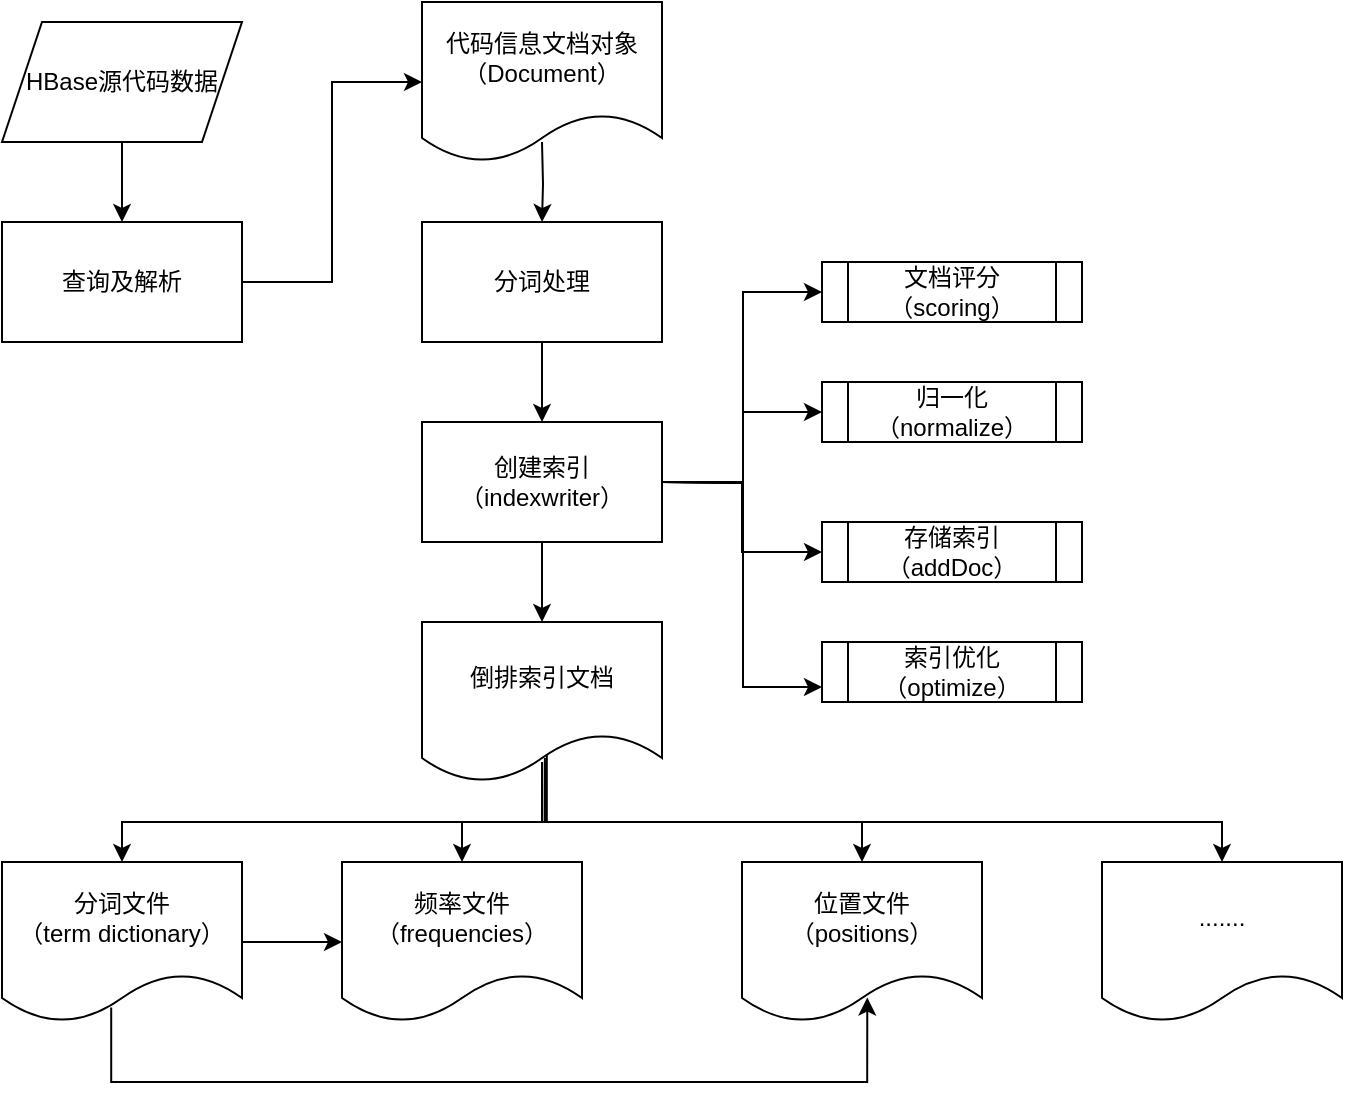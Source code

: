 <mxfile version="20.4.1" type="github">
  <diagram id="oLh7o5f7Te1cQ1Qnb0tB" name="第 1 页">
    <mxGraphModel dx="850" dy="455" grid="1" gridSize="10" guides="1" tooltips="1" connect="1" arrows="1" fold="1" page="1" pageScale="1" pageWidth="827" pageHeight="1169" math="0" shadow="0">
      <root>
        <mxCell id="0" />
        <mxCell id="1" parent="0" />
        <mxCell id="7gMo_UnRCt_d3t7Be2C8-7" value="" style="edgeStyle=orthogonalEdgeStyle;rounded=0;orthogonalLoop=1;jettySize=auto;html=1;" parent="1" source="7gMo_UnRCt_d3t7Be2C8-1" target="7gMo_UnRCt_d3t7Be2C8-2" edge="1">
          <mxGeometry relative="1" as="geometry" />
        </mxCell>
        <mxCell id="7gMo_UnRCt_d3t7Be2C8-1" value="HBase源代码数据" style="shape=parallelogram;perimeter=parallelogramPerimeter;whiteSpace=wrap;html=1;fixedSize=1;" parent="1" vertex="1">
          <mxGeometry x="90" y="100" width="120" height="60" as="geometry" />
        </mxCell>
        <mxCell id="7gMo_UnRCt_d3t7Be2C8-2" value="查询及解析" style="rounded=0;whiteSpace=wrap;html=1;" parent="1" vertex="1">
          <mxGeometry x="90" y="200" width="120" height="60" as="geometry" />
        </mxCell>
        <mxCell id="7gMo_UnRCt_d3t7Be2C8-9" value="" style="edgeStyle=orthogonalEdgeStyle;rounded=0;orthogonalLoop=1;jettySize=auto;html=1;" parent="1" target="7gMo_UnRCt_d3t7Be2C8-4" edge="1">
          <mxGeometry relative="1" as="geometry">
            <mxPoint x="360" y="160" as="sourcePoint" />
          </mxGeometry>
        </mxCell>
        <mxCell id="7gMo_UnRCt_d3t7Be2C8-3" value="代码信息文档对象&lt;br&gt;（Document）" style="shape=document;whiteSpace=wrap;html=1;boundedLbl=1;" parent="1" vertex="1">
          <mxGeometry x="300" y="90" width="120" height="80" as="geometry" />
        </mxCell>
        <mxCell id="7gMo_UnRCt_d3t7Be2C8-10" value="" style="edgeStyle=orthogonalEdgeStyle;rounded=0;orthogonalLoop=1;jettySize=auto;html=1;" parent="1" source="7gMo_UnRCt_d3t7Be2C8-4" target="7gMo_UnRCt_d3t7Be2C8-5" edge="1">
          <mxGeometry relative="1" as="geometry" />
        </mxCell>
        <mxCell id="7gMo_UnRCt_d3t7Be2C8-4" value="分词处理" style="rounded=0;whiteSpace=wrap;html=1;" parent="1" vertex="1">
          <mxGeometry x="300" y="200" width="120" height="60" as="geometry" />
        </mxCell>
        <mxCell id="7gMo_UnRCt_d3t7Be2C8-11" value="" style="edgeStyle=orthogonalEdgeStyle;rounded=0;orthogonalLoop=1;jettySize=auto;html=1;" parent="1" source="7gMo_UnRCt_d3t7Be2C8-5" edge="1">
          <mxGeometry relative="1" as="geometry">
            <mxPoint x="360" y="400" as="targetPoint" />
          </mxGeometry>
        </mxCell>
        <mxCell id="7gMo_UnRCt_d3t7Be2C8-16" value="" style="edgeStyle=orthogonalEdgeStyle;rounded=0;orthogonalLoop=1;jettySize=auto;html=1;" parent="1" source="7gMo_UnRCt_d3t7Be2C8-5" target="7gMo_UnRCt_d3t7Be2C8-14" edge="1">
          <mxGeometry relative="1" as="geometry" />
        </mxCell>
        <mxCell id="7gMo_UnRCt_d3t7Be2C8-5" value="创建索引&lt;br&gt;（indexwriter）" style="rounded=0;whiteSpace=wrap;html=1;" parent="1" vertex="1">
          <mxGeometry x="300" y="300" width="120" height="60" as="geometry" />
        </mxCell>
        <mxCell id="7gMo_UnRCt_d3t7Be2C8-8" value="" style="endArrow=classic;html=1;rounded=0;exitX=1;exitY=0.5;exitDx=0;exitDy=0;entryX=0;entryY=0.5;entryDx=0;entryDy=0;edgeStyle=orthogonalEdgeStyle;" parent="1" source="7gMo_UnRCt_d3t7Be2C8-2" target="7gMo_UnRCt_d3t7Be2C8-3" edge="1">
          <mxGeometry width="50" height="50" relative="1" as="geometry">
            <mxPoint x="390" y="300" as="sourcePoint" />
            <mxPoint x="440" y="250" as="targetPoint" />
          </mxGeometry>
        </mxCell>
        <mxCell id="7gMo_UnRCt_d3t7Be2C8-12" value="文档评分（scoring）" style="shape=process;whiteSpace=wrap;html=1;backgroundOutline=1;" parent="1" vertex="1">
          <mxGeometry x="500" y="220" width="130" height="30" as="geometry" />
        </mxCell>
        <mxCell id="7gMo_UnRCt_d3t7Be2C8-13" value="归一化&lt;br&gt;（normalize）" style="shape=process;whiteSpace=wrap;html=1;backgroundOutline=1;" parent="1" vertex="1">
          <mxGeometry x="500" y="280" width="130" height="30" as="geometry" />
        </mxCell>
        <mxCell id="7gMo_UnRCt_d3t7Be2C8-14" value="存储索引&lt;br&gt;（addDoc）" style="shape=process;whiteSpace=wrap;html=1;backgroundOutline=1;" parent="1" vertex="1">
          <mxGeometry x="500" y="350" width="130" height="30" as="geometry" />
        </mxCell>
        <mxCell id="7gMo_UnRCt_d3t7Be2C8-15" value="索引优化&lt;br&gt;（optimize）" style="shape=process;whiteSpace=wrap;html=1;backgroundOutline=1;" parent="1" vertex="1">
          <mxGeometry x="500" y="410" width="130" height="30" as="geometry" />
        </mxCell>
        <mxCell id="7gMo_UnRCt_d3t7Be2C8-17" value="" style="endArrow=classic;html=1;rounded=0;entryX=0;entryY=0.5;entryDx=0;entryDy=0;edgeStyle=orthogonalEdgeStyle;" parent="1" target="7gMo_UnRCt_d3t7Be2C8-12" edge="1">
          <mxGeometry width="50" height="50" relative="1" as="geometry">
            <mxPoint x="420" y="330" as="sourcePoint" />
            <mxPoint x="440" y="240" as="targetPoint" />
          </mxGeometry>
        </mxCell>
        <mxCell id="7gMo_UnRCt_d3t7Be2C8-18" value="" style="endArrow=classic;html=1;rounded=0;entryX=0;entryY=0.5;entryDx=0;entryDy=0;edgeStyle=orthogonalEdgeStyle;" parent="1" target="7gMo_UnRCt_d3t7Be2C8-13" edge="1">
          <mxGeometry width="50" height="50" relative="1" as="geometry">
            <mxPoint x="420" y="330" as="sourcePoint" />
            <mxPoint x="440" y="240" as="targetPoint" />
          </mxGeometry>
        </mxCell>
        <mxCell id="7gMo_UnRCt_d3t7Be2C8-19" value="" style="endArrow=classic;html=1;rounded=0;entryX=0;entryY=0.75;entryDx=0;entryDy=0;edgeStyle=orthogonalEdgeStyle;" parent="1" target="7gMo_UnRCt_d3t7Be2C8-15" edge="1">
          <mxGeometry width="50" height="50" relative="1" as="geometry">
            <mxPoint x="420" y="330" as="sourcePoint" />
            <mxPoint x="440" y="240" as="targetPoint" />
          </mxGeometry>
        </mxCell>
        <mxCell id="joavzgK8vB63XoAZBia--3" value="" style="edgeStyle=orthogonalEdgeStyle;rounded=0;orthogonalLoop=1;jettySize=auto;html=1;exitX=0.512;exitY=0.85;exitDx=0;exitDy=0;exitPerimeter=0;" parent="1" source="7gMo_UnRCt_d3t7Be2C8-20" target="7gMo_UnRCt_d3t7Be2C8-22" edge="1">
          <mxGeometry relative="1" as="geometry" />
        </mxCell>
        <mxCell id="7gMo_UnRCt_d3t7Be2C8-20" value="倒排索引文档" style="shape=document;whiteSpace=wrap;html=1;boundedLbl=1;" parent="1" vertex="1">
          <mxGeometry x="300" y="400" width="120" height="80" as="geometry" />
        </mxCell>
        <mxCell id="7gMo_UnRCt_d3t7Be2C8-25" value="" style="edgeStyle=orthogonalEdgeStyle;rounded=0;orthogonalLoop=1;jettySize=auto;html=1;" parent="1" source="7gMo_UnRCt_d3t7Be2C8-21" target="7gMo_UnRCt_d3t7Be2C8-22" edge="1">
          <mxGeometry relative="1" as="geometry" />
        </mxCell>
        <mxCell id="7gMo_UnRCt_d3t7Be2C8-21" value="分词文件&lt;br&gt;（term dictionary）" style="shape=document;whiteSpace=wrap;html=1;boundedLbl=1;" parent="1" vertex="1">
          <mxGeometry x="90" y="520" width="120" height="80" as="geometry" />
        </mxCell>
        <mxCell id="7gMo_UnRCt_d3t7Be2C8-22" value="频率文件&lt;br&gt;（frequencies）" style="shape=document;whiteSpace=wrap;html=1;boundedLbl=1;" parent="1" vertex="1">
          <mxGeometry x="260" y="520" width="120" height="80" as="geometry" />
        </mxCell>
        <mxCell id="7gMo_UnRCt_d3t7Be2C8-23" value="位置文件&lt;br&gt;（positions）" style="shape=document;whiteSpace=wrap;html=1;boundedLbl=1;" parent="1" vertex="1">
          <mxGeometry x="460" y="520" width="120" height="80" as="geometry" />
        </mxCell>
        <mxCell id="7gMo_UnRCt_d3t7Be2C8-24" value="......." style="shape=document;whiteSpace=wrap;html=1;boundedLbl=1;" parent="1" vertex="1">
          <mxGeometry x="640" y="520" width="120" height="80" as="geometry" />
        </mxCell>
        <mxCell id="joavzgK8vB63XoAZBia--4" value="" style="endArrow=classic;html=1;rounded=0;exitX=0.512;exitY=0.875;exitDx=0;exitDy=0;exitPerimeter=0;entryX=0.5;entryY=0;entryDx=0;entryDy=0;edgeStyle=orthogonalEdgeStyle;" parent="1" source="7gMo_UnRCt_d3t7Be2C8-20" target="7gMo_UnRCt_d3t7Be2C8-21" edge="1">
          <mxGeometry width="50" height="50" relative="1" as="geometry">
            <mxPoint x="340" y="360" as="sourcePoint" />
            <mxPoint x="390" y="310" as="targetPoint" />
            <Array as="points">
              <mxPoint x="361" y="500" />
              <mxPoint x="150" y="500" />
            </Array>
          </mxGeometry>
        </mxCell>
        <mxCell id="joavzgK8vB63XoAZBia--5" value="" style="endArrow=classic;html=1;rounded=0;exitX=0.52;exitY=0.825;exitDx=0;exitDy=0;exitPerimeter=0;entryX=0.5;entryY=0;entryDx=0;entryDy=0;edgeStyle=orthogonalEdgeStyle;" parent="1" source="7gMo_UnRCt_d3t7Be2C8-20" target="7gMo_UnRCt_d3t7Be2C8-23" edge="1">
          <mxGeometry width="50" height="50" relative="1" as="geometry">
            <mxPoint x="340" y="360" as="sourcePoint" />
            <mxPoint x="390" y="310" as="targetPoint" />
            <Array as="points">
              <mxPoint x="362" y="500" />
              <mxPoint x="520" y="500" />
            </Array>
          </mxGeometry>
        </mxCell>
        <mxCell id="joavzgK8vB63XoAZBia--6" value="" style="endArrow=classic;html=1;rounded=0;entryX=0.5;entryY=0;entryDx=0;entryDy=0;edgeStyle=orthogonalEdgeStyle;" parent="1" target="7gMo_UnRCt_d3t7Be2C8-24" edge="1">
          <mxGeometry width="50" height="50" relative="1" as="geometry">
            <mxPoint x="360" y="470" as="sourcePoint" />
            <mxPoint x="390" y="310" as="targetPoint" />
            <Array as="points">
              <mxPoint x="360" y="500" />
              <mxPoint x="700" y="500" />
            </Array>
          </mxGeometry>
        </mxCell>
        <mxCell id="joavzgK8vB63XoAZBia--8" value="" style="endArrow=classic;html=1;rounded=0;exitX=0.455;exitY=0.91;exitDx=0;exitDy=0;exitPerimeter=0;entryX=0.522;entryY=0.847;entryDx=0;entryDy=0;entryPerimeter=0;edgeStyle=orthogonalEdgeStyle;" parent="1" source="7gMo_UnRCt_d3t7Be2C8-21" target="7gMo_UnRCt_d3t7Be2C8-23" edge="1">
          <mxGeometry width="50" height="50" relative="1" as="geometry">
            <mxPoint x="330" y="430" as="sourcePoint" />
            <mxPoint x="380" y="380" as="targetPoint" />
            <Array as="points">
              <mxPoint x="145" y="630" />
              <mxPoint x="523" y="630" />
            </Array>
          </mxGeometry>
        </mxCell>
      </root>
    </mxGraphModel>
  </diagram>
</mxfile>
